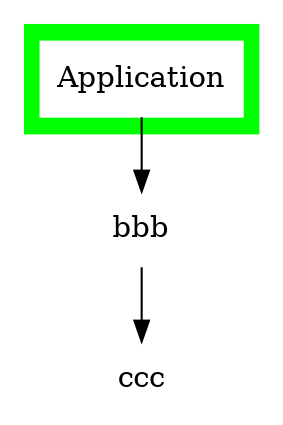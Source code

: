 # Comment 1
# Comment 2

digraph g {
	node [style=filled,color=white,shape=box];

	subgraph cluster_a {
		style=filled;
		color=green;
		aaa [label="Application"];
	}

	aaa -> bbb -> ccc
}
